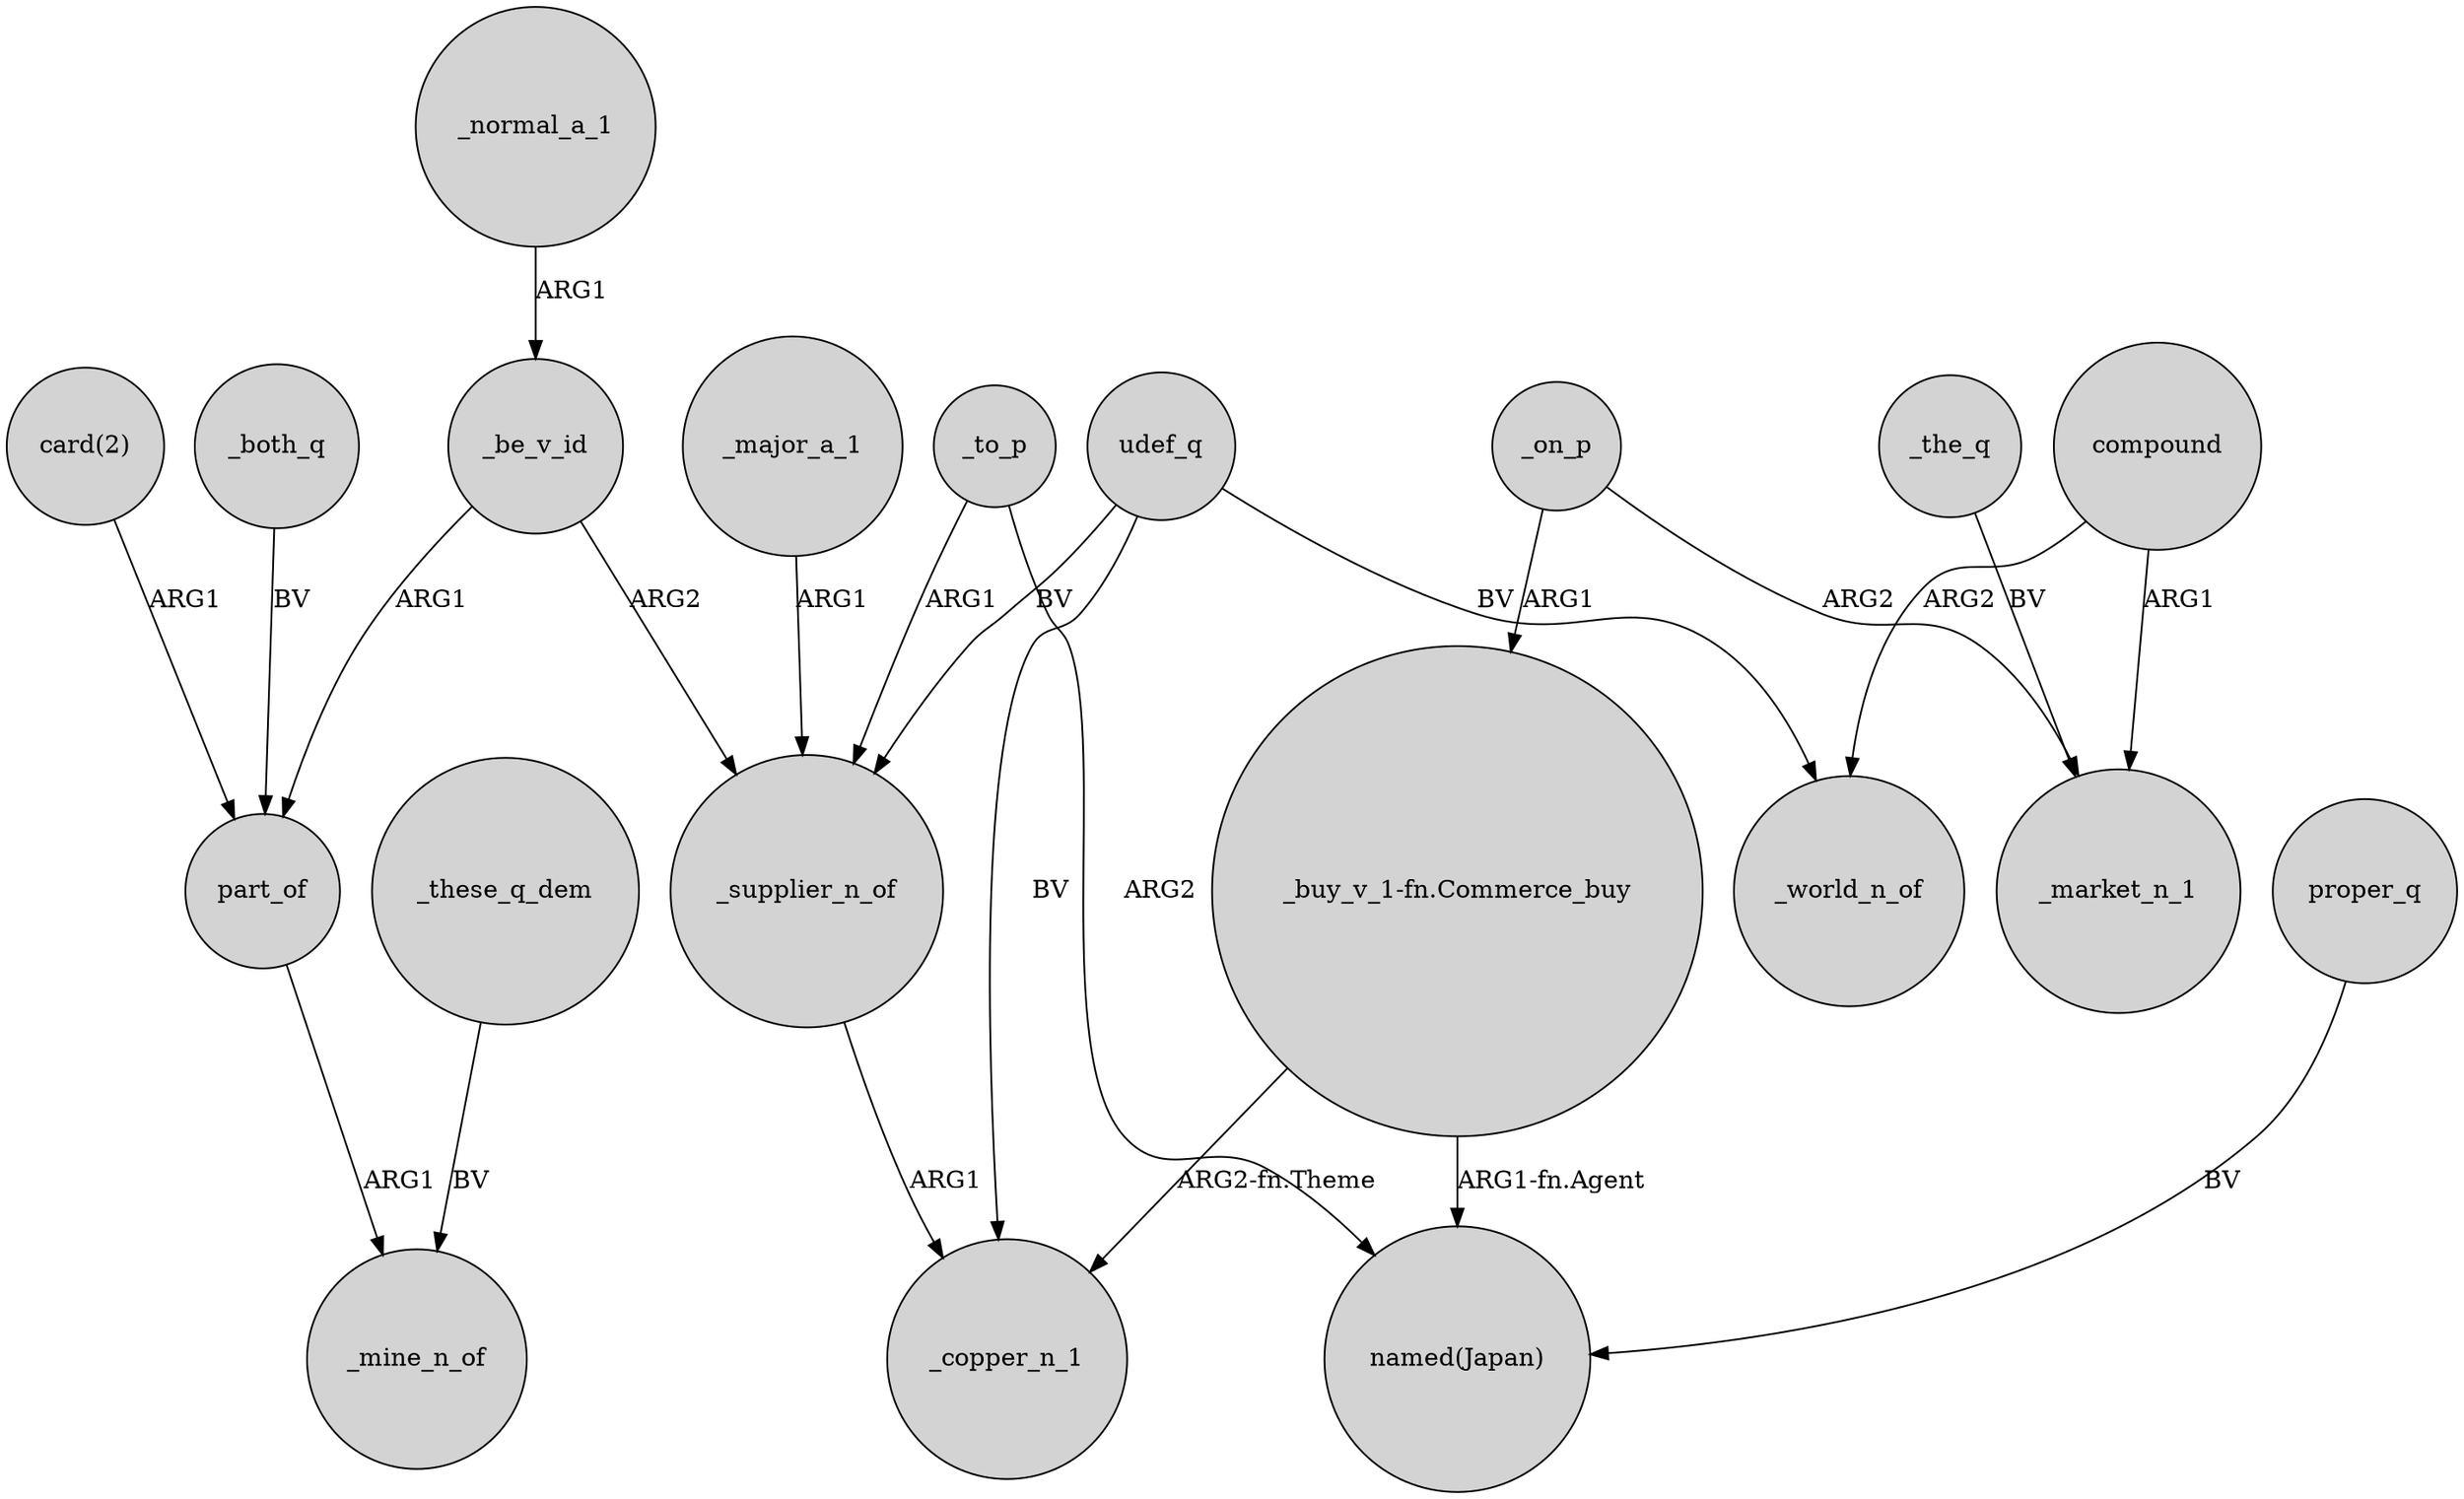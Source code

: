 digraph {
	node [shape=circle style=filled]
	_be_v_id -> part_of [label=ARG1]
	udef_q -> _copper_n_1 [label=BV]
	compound -> _world_n_of [label=ARG2]
	_to_p -> "named(Japan)" [label=ARG2]
	_on_p -> _market_n_1 [label=ARG2]
	_to_p -> _supplier_n_of [label=ARG1]
	"card(2)" -> part_of [label=ARG1]
	udef_q -> _world_n_of [label=BV]
	"_buy_v_1-fn.Commerce_buy" -> _copper_n_1 [label="ARG2-fn.Theme"]
	_supplier_n_of -> _copper_n_1 [label=ARG1]
	proper_q -> "named(Japan)" [label=BV]
	_normal_a_1 -> _be_v_id [label=ARG1]
	_both_q -> part_of [label=BV]
	_be_v_id -> _supplier_n_of [label=ARG2]
	_major_a_1 -> _supplier_n_of [label=ARG1]
	_on_p -> "_buy_v_1-fn.Commerce_buy" [label=ARG1]
	"_buy_v_1-fn.Commerce_buy" -> "named(Japan)" [label="ARG1-fn.Agent"]
	part_of -> _mine_n_of [label=ARG1]
	compound -> _market_n_1 [label=ARG1]
	_these_q_dem -> _mine_n_of [label=BV]
	udef_q -> _supplier_n_of [label=BV]
	_the_q -> _market_n_1 [label=BV]
}

